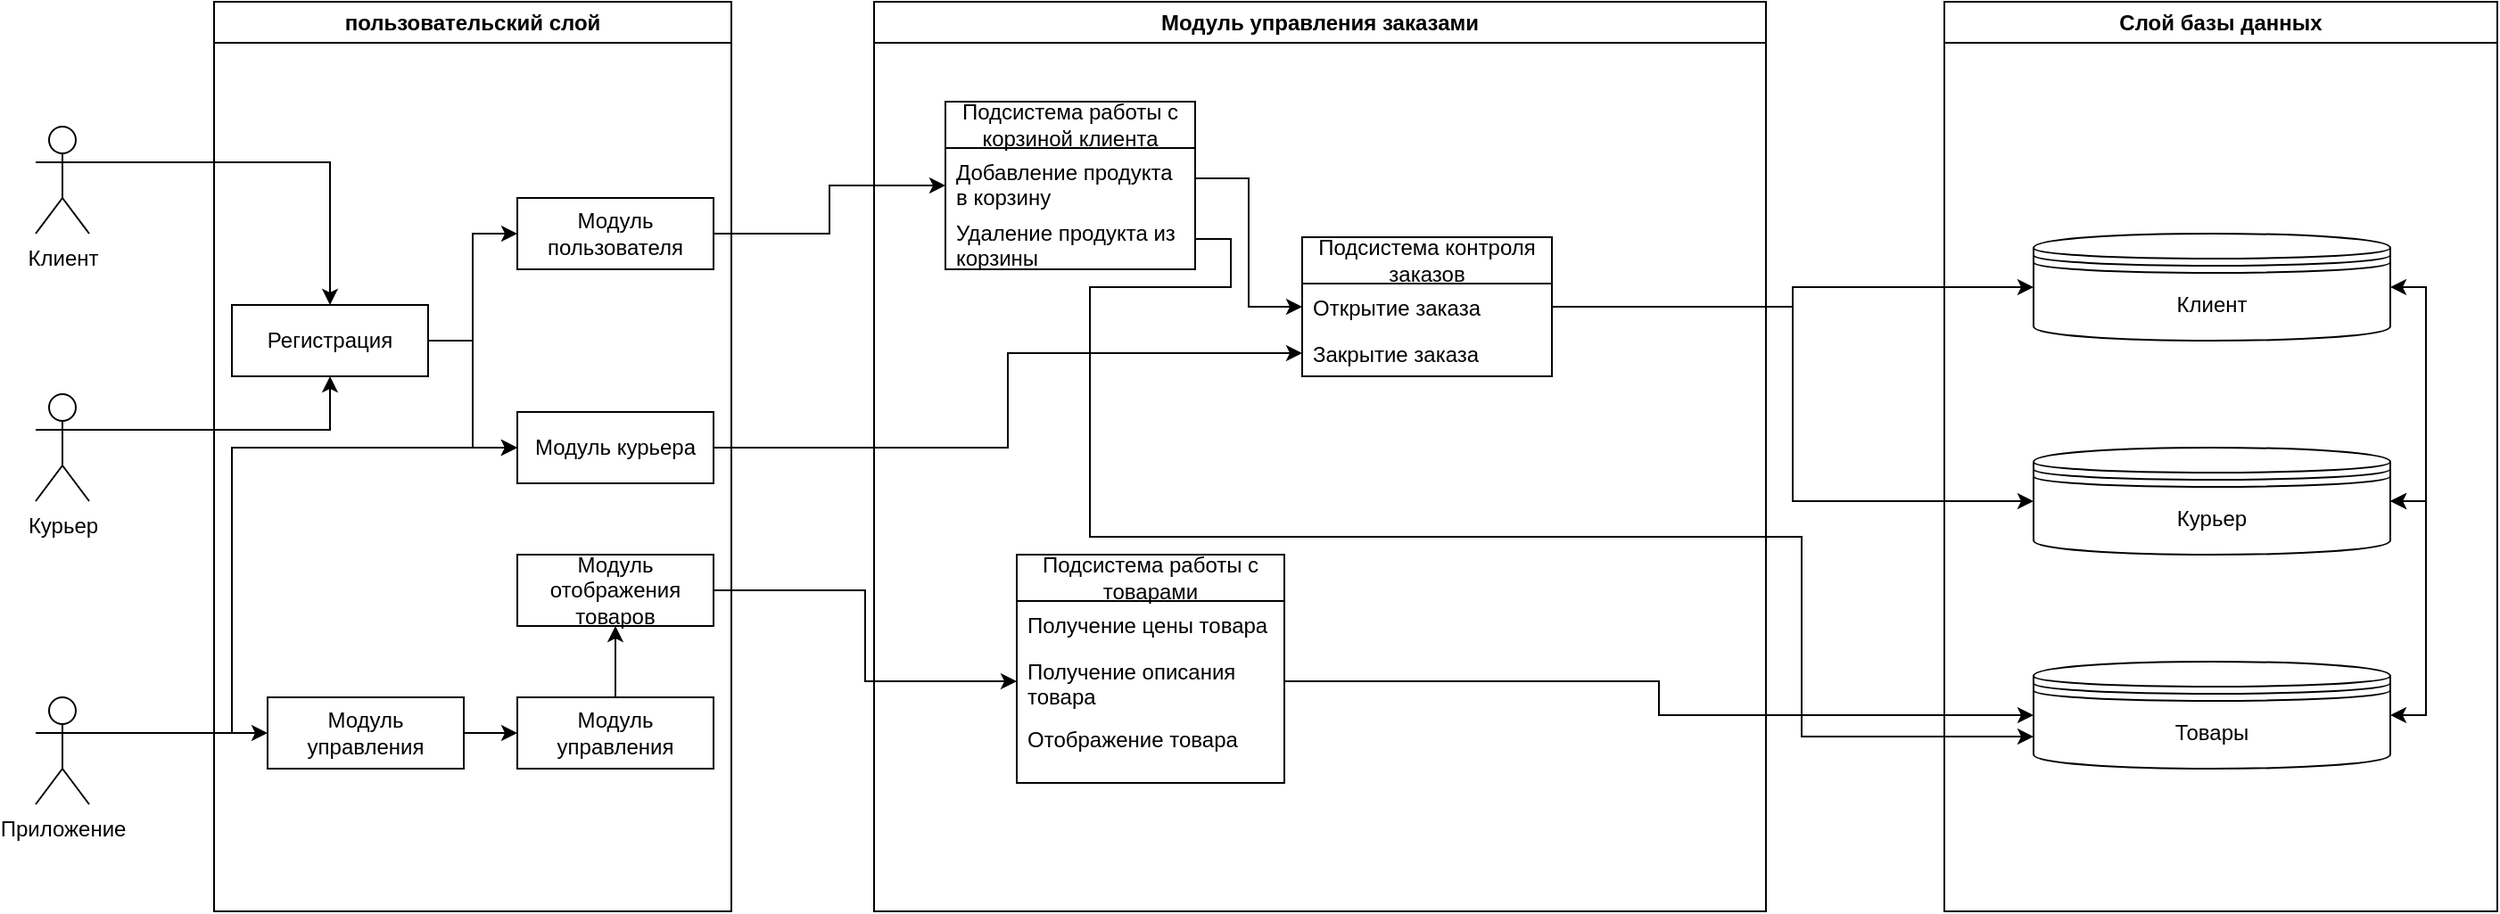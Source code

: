 <mxfile version="22.0.8" type="github">
  <diagram name="Страница — 1" id="jRELDIbmIA0Fc8wYW1yy">
    <mxGraphModel dx="2514" dy="878" grid="1" gridSize="10" guides="1" tooltips="1" connect="1" arrows="1" fold="1" page="1" pageScale="1" pageWidth="827" pageHeight="1169" math="0" shadow="0">
      <root>
        <mxCell id="0" />
        <mxCell id="1" parent="0" />
        <mxCell id="USwd5Hd-KRZ_Vayi7tAh-8" style="edgeStyle=orthogonalEdgeStyle;rounded=0;orthogonalLoop=1;jettySize=auto;html=1;exitX=1;exitY=0.333;exitDx=0;exitDy=0;exitPerimeter=0;entryX=0.5;entryY=0;entryDx=0;entryDy=0;" edge="1" parent="1" source="USwd5Hd-KRZ_Vayi7tAh-1" target="USwd5Hd-KRZ_Vayi7tAh-7">
          <mxGeometry relative="1" as="geometry" />
        </mxCell>
        <mxCell id="USwd5Hd-KRZ_Vayi7tAh-1" value="Клиент" style="shape=umlActor;verticalLabelPosition=bottom;verticalAlign=top;html=1;" vertex="1" parent="1">
          <mxGeometry x="10" y="80" width="30" height="60" as="geometry" />
        </mxCell>
        <mxCell id="USwd5Hd-KRZ_Vayi7tAh-11" style="edgeStyle=orthogonalEdgeStyle;rounded=0;orthogonalLoop=1;jettySize=auto;html=1;exitX=1;exitY=0.333;exitDx=0;exitDy=0;exitPerimeter=0;entryX=0;entryY=0.5;entryDx=0;entryDy=0;" edge="1" parent="1" source="USwd5Hd-KRZ_Vayi7tAh-4" target="USwd5Hd-KRZ_Vayi7tAh-10">
          <mxGeometry relative="1" as="geometry" />
        </mxCell>
        <mxCell id="USwd5Hd-KRZ_Vayi7tAh-29" style="edgeStyle=orthogonalEdgeStyle;rounded=0;orthogonalLoop=1;jettySize=auto;html=1;exitX=1;exitY=0.333;exitDx=0;exitDy=0;exitPerimeter=0;entryX=0;entryY=0.5;entryDx=0;entryDy=0;" edge="1" parent="1" source="USwd5Hd-KRZ_Vayi7tAh-4" target="USwd5Hd-KRZ_Vayi7tAh-17">
          <mxGeometry relative="1" as="geometry">
            <Array as="points">
              <mxPoint x="120" y="420" />
              <mxPoint x="120" y="260" />
            </Array>
          </mxGeometry>
        </mxCell>
        <mxCell id="USwd5Hd-KRZ_Vayi7tAh-4" value="Приложение" style="shape=umlActor;verticalLabelPosition=bottom;verticalAlign=top;html=1;" vertex="1" parent="1">
          <mxGeometry x="10" y="400" width="30" height="60" as="geometry" />
        </mxCell>
        <mxCell id="USwd5Hd-KRZ_Vayi7tAh-9" style="edgeStyle=orthogonalEdgeStyle;rounded=0;orthogonalLoop=1;jettySize=auto;html=1;exitX=1;exitY=0.333;exitDx=0;exitDy=0;exitPerimeter=0;entryX=0.5;entryY=1;entryDx=0;entryDy=0;" edge="1" parent="1" source="USwd5Hd-KRZ_Vayi7tAh-5" target="USwd5Hd-KRZ_Vayi7tAh-7">
          <mxGeometry relative="1" as="geometry">
            <Array as="points">
              <mxPoint x="40" y="250" />
              <mxPoint x="175" y="250" />
            </Array>
          </mxGeometry>
        </mxCell>
        <mxCell id="USwd5Hd-KRZ_Vayi7tAh-5" value="Курьер" style="shape=umlActor;verticalLabelPosition=bottom;verticalAlign=top;html=1;" vertex="1" parent="1">
          <mxGeometry x="10" y="230" width="30" height="60" as="geometry" />
        </mxCell>
        <mxCell id="USwd5Hd-KRZ_Vayi7tAh-18" style="edgeStyle=orthogonalEdgeStyle;rounded=0;orthogonalLoop=1;jettySize=auto;html=1;exitX=1;exitY=0.5;exitDx=0;exitDy=0;entryX=0;entryY=0.5;entryDx=0;entryDy=0;" edge="1" parent="1" source="USwd5Hd-KRZ_Vayi7tAh-7" target="USwd5Hd-KRZ_Vayi7tAh-17">
          <mxGeometry relative="1" as="geometry" />
        </mxCell>
        <mxCell id="USwd5Hd-KRZ_Vayi7tAh-19" style="edgeStyle=orthogonalEdgeStyle;rounded=0;orthogonalLoop=1;jettySize=auto;html=1;exitX=1;exitY=0.5;exitDx=0;exitDy=0;entryX=0;entryY=0.5;entryDx=0;entryDy=0;" edge="1" parent="1" source="USwd5Hd-KRZ_Vayi7tAh-7" target="USwd5Hd-KRZ_Vayi7tAh-16">
          <mxGeometry relative="1" as="geometry" />
        </mxCell>
        <mxCell id="USwd5Hd-KRZ_Vayi7tAh-7" value="Регистрация" style="html=1;whiteSpace=wrap;" vertex="1" parent="1">
          <mxGeometry x="120" y="180" width="110" height="40" as="geometry" />
        </mxCell>
        <mxCell id="USwd5Hd-KRZ_Vayi7tAh-21" style="edgeStyle=orthogonalEdgeStyle;rounded=0;orthogonalLoop=1;jettySize=auto;html=1;exitX=1;exitY=0.5;exitDx=0;exitDy=0;entryX=0;entryY=0.5;entryDx=0;entryDy=0;" edge="1" parent="1" source="USwd5Hd-KRZ_Vayi7tAh-10" target="USwd5Hd-KRZ_Vayi7tAh-20">
          <mxGeometry relative="1" as="geometry" />
        </mxCell>
        <mxCell id="USwd5Hd-KRZ_Vayi7tAh-52" style="edgeStyle=orthogonalEdgeStyle;rounded=0;orthogonalLoop=1;jettySize=auto;html=1;exitX=1;exitY=0.5;exitDx=0;exitDy=0;entryX=1;entryY=0.5;entryDx=0;entryDy=0;startArrow=classic;startFill=1;" edge="1" parent="1" source="USwd5Hd-KRZ_Vayi7tAh-12" target="USwd5Hd-KRZ_Vayi7tAh-13">
          <mxGeometry relative="1" as="geometry" />
        </mxCell>
        <mxCell id="USwd5Hd-KRZ_Vayi7tAh-12" value="Клиент" style="shape=datastore;whiteSpace=wrap;html=1;" vertex="1" parent="1">
          <mxGeometry x="1130" y="140" width="200" height="60" as="geometry" />
        </mxCell>
        <mxCell id="USwd5Hd-KRZ_Vayi7tAh-13" value="Курьер" style="shape=datastore;whiteSpace=wrap;html=1;" vertex="1" parent="1">
          <mxGeometry x="1130" y="260" width="200" height="60" as="geometry" />
        </mxCell>
        <mxCell id="USwd5Hd-KRZ_Vayi7tAh-53" style="edgeStyle=orthogonalEdgeStyle;rounded=0;orthogonalLoop=1;jettySize=auto;html=1;exitX=1;exitY=0.5;exitDx=0;exitDy=0;entryX=1;entryY=0.5;entryDx=0;entryDy=0;startArrow=classic;startFill=1;" edge="1" parent="1" source="USwd5Hd-KRZ_Vayi7tAh-14" target="USwd5Hd-KRZ_Vayi7tAh-13">
          <mxGeometry relative="1" as="geometry" />
        </mxCell>
        <mxCell id="USwd5Hd-KRZ_Vayi7tAh-60" style="edgeStyle=orthogonalEdgeStyle;rounded=0;orthogonalLoop=1;jettySize=auto;html=1;exitX=0;exitY=0.7;exitDx=0;exitDy=0;entryX=1;entryY=0.5;entryDx=0;entryDy=0;startArrow=classic;startFill=1;endArrow=none;endFill=0;" edge="1" parent="1" source="USwd5Hd-KRZ_Vayi7tAh-14" target="USwd5Hd-KRZ_Vayi7tAh-44">
          <mxGeometry relative="1" as="geometry">
            <mxPoint x="600" y="170" as="targetPoint" />
            <Array as="points">
              <mxPoint x="1000" y="422" />
              <mxPoint x="1000" y="310" />
              <mxPoint x="601" y="310" />
              <mxPoint x="601" y="170" />
              <mxPoint x="680" y="170" />
              <mxPoint x="680" y="143" />
            </Array>
          </mxGeometry>
        </mxCell>
        <mxCell id="USwd5Hd-KRZ_Vayi7tAh-14" value="Товары" style="shape=datastore;whiteSpace=wrap;html=1;" vertex="1" parent="1">
          <mxGeometry x="1130" y="380" width="200" height="60" as="geometry" />
        </mxCell>
        <mxCell id="USwd5Hd-KRZ_Vayi7tAh-35" style="edgeStyle=orthogonalEdgeStyle;rounded=0;orthogonalLoop=1;jettySize=auto;html=1;exitX=1;exitY=0.5;exitDx=0;exitDy=0;entryX=0;entryY=0.5;entryDx=0;entryDy=0;" edge="1" parent="1" source="USwd5Hd-KRZ_Vayi7tAh-16" target="USwd5Hd-KRZ_Vayi7tAh-31">
          <mxGeometry relative="1" as="geometry" />
        </mxCell>
        <mxCell id="USwd5Hd-KRZ_Vayi7tAh-16" value="Модуль пользователя&lt;br&gt;" style="html=1;whiteSpace=wrap;" vertex="1" parent="1">
          <mxGeometry x="280" y="120" width="110" height="40" as="geometry" />
        </mxCell>
        <mxCell id="USwd5Hd-KRZ_Vayi7tAh-51" style="edgeStyle=orthogonalEdgeStyle;rounded=0;orthogonalLoop=1;jettySize=auto;html=1;exitX=1;exitY=0.5;exitDx=0;exitDy=0;entryX=0;entryY=0.5;entryDx=0;entryDy=0;" edge="1" parent="1" source="USwd5Hd-KRZ_Vayi7tAh-17" target="USwd5Hd-KRZ_Vayi7tAh-38">
          <mxGeometry relative="1" as="geometry" />
        </mxCell>
        <mxCell id="USwd5Hd-KRZ_Vayi7tAh-17" value="Модуль курьера" style="html=1;whiteSpace=wrap;" vertex="1" parent="1">
          <mxGeometry x="280" y="240" width="110" height="40" as="geometry" />
        </mxCell>
        <mxCell id="USwd5Hd-KRZ_Vayi7tAh-28" style="edgeStyle=orthogonalEdgeStyle;rounded=0;orthogonalLoop=1;jettySize=auto;html=1;exitX=0.5;exitY=0;exitDx=0;exitDy=0;entryX=0.5;entryY=1;entryDx=0;entryDy=0;" edge="1" parent="1" source="USwd5Hd-KRZ_Vayi7tAh-20" target="USwd5Hd-KRZ_Vayi7tAh-22">
          <mxGeometry relative="1" as="geometry" />
        </mxCell>
        <mxCell id="USwd5Hd-KRZ_Vayi7tAh-20" value="Модуль управления" style="html=1;whiteSpace=wrap;" vertex="1" parent="1">
          <mxGeometry x="280" y="400" width="110" height="40" as="geometry" />
        </mxCell>
        <mxCell id="USwd5Hd-KRZ_Vayi7tAh-27" value="пользовательский слой" style="swimlane;whiteSpace=wrap;html=1;" vertex="1" parent="1">
          <mxGeometry x="110" y="10" width="290" height="510" as="geometry" />
        </mxCell>
        <mxCell id="USwd5Hd-KRZ_Vayi7tAh-22" value="Модуль отображения товаров" style="html=1;whiteSpace=wrap;" vertex="1" parent="USwd5Hd-KRZ_Vayi7tAh-27">
          <mxGeometry x="170" y="310" width="110" height="40" as="geometry" />
        </mxCell>
        <mxCell id="USwd5Hd-KRZ_Vayi7tAh-10" value="Модуль управления" style="html=1;whiteSpace=wrap;" vertex="1" parent="USwd5Hd-KRZ_Vayi7tAh-27">
          <mxGeometry x="30" y="390" width="110" height="40" as="geometry" />
        </mxCell>
        <mxCell id="USwd5Hd-KRZ_Vayi7tAh-30" value="Слой базы данных" style="swimlane;whiteSpace=wrap;html=1;" vertex="1" parent="1">
          <mxGeometry x="1080" y="10" width="310" height="510" as="geometry" />
        </mxCell>
        <mxCell id="USwd5Hd-KRZ_Vayi7tAh-31" value="Подсистема работы с корзиной клиента" style="swimlane;fontStyle=0;childLayout=stackLayout;horizontal=1;startSize=26;fillColor=none;horizontalStack=0;resizeParent=1;resizeParentMax=0;resizeLast=0;collapsible=1;marginBottom=0;whiteSpace=wrap;html=1;" vertex="1" parent="1">
          <mxGeometry x="520" y="66" width="140" height="94" as="geometry" />
        </mxCell>
        <mxCell id="USwd5Hd-KRZ_Vayi7tAh-34" value="Добавление продукта в корзину" style="text;strokeColor=none;fillColor=none;align=left;verticalAlign=top;spacingLeft=4;spacingRight=4;overflow=hidden;rotatable=0;points=[[0,0.5],[1,0.5]];portConstraint=eastwest;whiteSpace=wrap;html=1;" vertex="1" parent="USwd5Hd-KRZ_Vayi7tAh-31">
          <mxGeometry y="26" width="140" height="34" as="geometry" />
        </mxCell>
        <mxCell id="USwd5Hd-KRZ_Vayi7tAh-44" value="Удаление продукта из корзины" style="text;strokeColor=none;fillColor=none;align=left;verticalAlign=top;spacingLeft=4;spacingRight=4;overflow=hidden;rotatable=0;points=[[0,0.5],[1,0.5]];portConstraint=eastwest;whiteSpace=wrap;html=1;" vertex="1" parent="USwd5Hd-KRZ_Vayi7tAh-31">
          <mxGeometry y="60" width="140" height="34" as="geometry" />
        </mxCell>
        <mxCell id="USwd5Hd-KRZ_Vayi7tAh-36" value="Подсистема контроля заказов" style="swimlane;fontStyle=0;childLayout=stackLayout;horizontal=1;startSize=26;fillColor=none;horizontalStack=0;resizeParent=1;resizeParentMax=0;resizeLast=0;collapsible=1;marginBottom=0;whiteSpace=wrap;html=1;" vertex="1" parent="1">
          <mxGeometry x="720" y="142" width="140" height="78" as="geometry" />
        </mxCell>
        <mxCell id="USwd5Hd-KRZ_Vayi7tAh-37" value="Открытие заказа" style="text;strokeColor=none;fillColor=none;align=left;verticalAlign=top;spacingLeft=4;spacingRight=4;overflow=hidden;rotatable=0;points=[[0,0.5],[1,0.5]];portConstraint=eastwest;whiteSpace=wrap;html=1;" vertex="1" parent="USwd5Hd-KRZ_Vayi7tAh-36">
          <mxGeometry y="26" width="140" height="26" as="geometry" />
        </mxCell>
        <mxCell id="USwd5Hd-KRZ_Vayi7tAh-38" value="Закрытие заказа" style="text;strokeColor=none;fillColor=none;align=left;verticalAlign=top;spacingLeft=4;spacingRight=4;overflow=hidden;rotatable=0;points=[[0,0.5],[1,0.5]];portConstraint=eastwest;whiteSpace=wrap;html=1;" vertex="1" parent="USwd5Hd-KRZ_Vayi7tAh-36">
          <mxGeometry y="52" width="140" height="26" as="geometry" />
        </mxCell>
        <mxCell id="USwd5Hd-KRZ_Vayi7tAh-45" value="Подсистема работы с товарами" style="swimlane;fontStyle=0;childLayout=stackLayout;horizontal=1;startSize=26;fillColor=none;horizontalStack=0;resizeParent=1;resizeParentMax=0;resizeLast=0;collapsible=1;marginBottom=0;whiteSpace=wrap;html=1;" vertex="1" parent="1">
          <mxGeometry x="560" y="320" width="150" height="128" as="geometry" />
        </mxCell>
        <mxCell id="USwd5Hd-KRZ_Vayi7tAh-46" value="Получение цены товара" style="text;strokeColor=none;fillColor=none;align=left;verticalAlign=top;spacingLeft=4;spacingRight=4;overflow=hidden;rotatable=0;points=[[0,0.5],[1,0.5]];portConstraint=eastwest;whiteSpace=wrap;html=1;" vertex="1" parent="USwd5Hd-KRZ_Vayi7tAh-45">
          <mxGeometry y="26" width="150" height="26" as="geometry" />
        </mxCell>
        <mxCell id="USwd5Hd-KRZ_Vayi7tAh-47" value="Получение описания товара&lt;br&gt;" style="text;strokeColor=none;fillColor=none;align=left;verticalAlign=top;spacingLeft=4;spacingRight=4;overflow=hidden;rotatable=0;points=[[0,0.5],[1,0.5]];portConstraint=eastwest;whiteSpace=wrap;html=1;" vertex="1" parent="USwd5Hd-KRZ_Vayi7tAh-45">
          <mxGeometry y="52" width="150" height="38" as="geometry" />
        </mxCell>
        <mxCell id="USwd5Hd-KRZ_Vayi7tAh-48" value="Отображение товара" style="text;strokeColor=none;fillColor=none;align=left;verticalAlign=top;spacingLeft=4;spacingRight=4;overflow=hidden;rotatable=0;points=[[0,0.5],[1,0.5]];portConstraint=eastwest;whiteSpace=wrap;html=1;" vertex="1" parent="USwd5Hd-KRZ_Vayi7tAh-45">
          <mxGeometry y="90" width="150" height="38" as="geometry" />
        </mxCell>
        <mxCell id="USwd5Hd-KRZ_Vayi7tAh-49" style="edgeStyle=orthogonalEdgeStyle;rounded=0;orthogonalLoop=1;jettySize=auto;html=1;exitX=1;exitY=0.5;exitDx=0;exitDy=0;entryX=0;entryY=0.5;entryDx=0;entryDy=0;" edge="1" parent="1" source="USwd5Hd-KRZ_Vayi7tAh-22" target="USwd5Hd-KRZ_Vayi7tAh-47">
          <mxGeometry relative="1" as="geometry" />
        </mxCell>
        <mxCell id="USwd5Hd-KRZ_Vayi7tAh-50" style="edgeStyle=orthogonalEdgeStyle;rounded=0;orthogonalLoop=1;jettySize=auto;html=1;exitX=1;exitY=0.5;exitDx=0;exitDy=0;entryX=0;entryY=0.5;entryDx=0;entryDy=0;" edge="1" parent="1" source="USwd5Hd-KRZ_Vayi7tAh-34" target="USwd5Hd-KRZ_Vayi7tAh-37">
          <mxGeometry relative="1" as="geometry" />
        </mxCell>
        <mxCell id="USwd5Hd-KRZ_Vayi7tAh-54" style="edgeStyle=orthogonalEdgeStyle;rounded=0;orthogonalLoop=1;jettySize=auto;html=1;exitX=1;exitY=0.5;exitDx=0;exitDy=0;entryX=0;entryY=0.5;entryDx=0;entryDy=0;" edge="1" parent="1" source="USwd5Hd-KRZ_Vayi7tAh-47" target="USwd5Hd-KRZ_Vayi7tAh-14">
          <mxGeometry relative="1" as="geometry" />
        </mxCell>
        <mxCell id="USwd5Hd-KRZ_Vayi7tAh-55" style="edgeStyle=orthogonalEdgeStyle;rounded=0;orthogonalLoop=1;jettySize=auto;html=1;exitX=1;exitY=0.5;exitDx=0;exitDy=0;entryX=0;entryY=0.5;entryDx=0;entryDy=0;" edge="1" parent="1" source="USwd5Hd-KRZ_Vayi7tAh-37" target="USwd5Hd-KRZ_Vayi7tAh-13">
          <mxGeometry relative="1" as="geometry" />
        </mxCell>
        <mxCell id="USwd5Hd-KRZ_Vayi7tAh-56" style="edgeStyle=orthogonalEdgeStyle;rounded=0;orthogonalLoop=1;jettySize=auto;html=1;exitX=1;exitY=0.5;exitDx=0;exitDy=0;entryX=0;entryY=0.5;entryDx=0;entryDy=0;" edge="1" parent="1" source="USwd5Hd-KRZ_Vayi7tAh-37" target="USwd5Hd-KRZ_Vayi7tAh-12">
          <mxGeometry relative="1" as="geometry" />
        </mxCell>
        <mxCell id="USwd5Hd-KRZ_Vayi7tAh-57" value="Модуль управления заказами" style="swimlane;whiteSpace=wrap;html=1;" vertex="1" parent="1">
          <mxGeometry x="480" y="10" width="500" height="510" as="geometry" />
        </mxCell>
      </root>
    </mxGraphModel>
  </diagram>
</mxfile>

